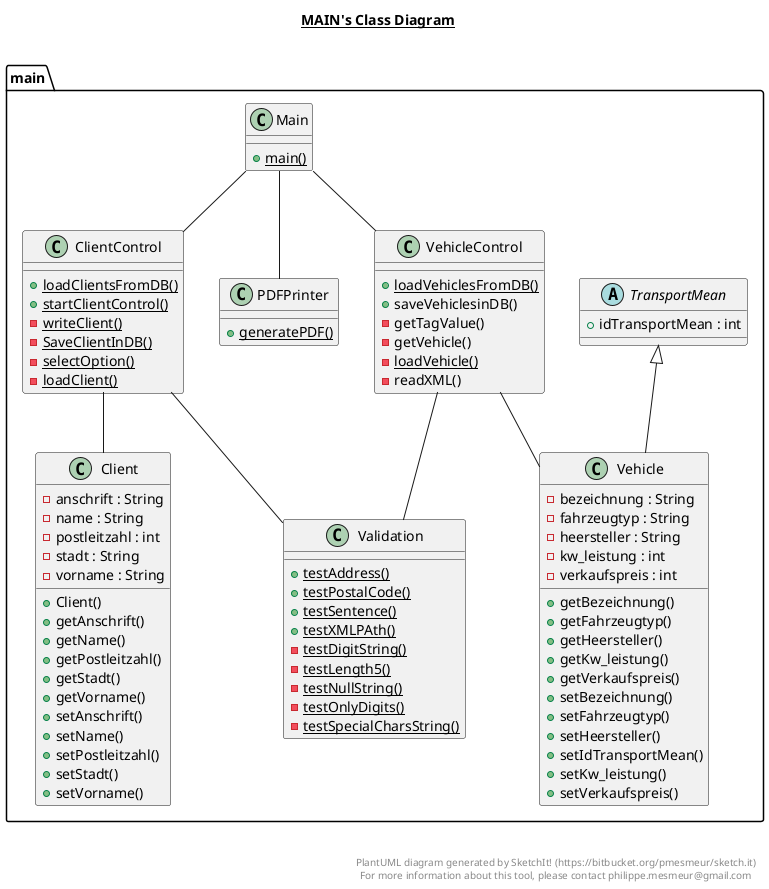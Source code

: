 @startuml

title __MAIN's Class Diagram__\n

  namespace main {
    class main.Client {
        - anschrift : String
        - name : String
        - postleitzahl : int
        - stadt : String
        - vorname : String
        + Client()
        + getAnschrift()
        + getName()
        + getPostleitzahl()
        + getStadt()
        + getVorname()
        + setAnschrift()
        + setName()
        + setPostleitzahl()
        + setStadt()
        + setVorname()
    }
  }


  namespace main {
    class main.ClientControl {
        {static} + loadClientsFromDB()
        {static} + startClientControl()
        {static} - writeClient()
        {static} - SaveClientInDB()
        {static} - selectOption()
        {static} - loadClient()
    }
  }
  

  namespace main {
    class main.Main {
        {static} + main()
    }
  }
  

  namespace main {
    class main.PDFPrinter {
        {static} + generatePDF()
    }
  }
  

  namespace main {
    abstract class main.TransportMean {
        + idTransportMean : int
    }
  }
  

  namespace main {
    class main.Validation {
        {static} + testAddress()
        {static} + testPostalCode()
        {static} + testSentence()
        {static} + testXMLPAth()
        {static} - testDigitString()
        {static} - testLength5()
        {static} - testNullString()
        {static} - testOnlyDigits()
        {static} - testSpecialCharsString()
    }
  }
  

  namespace main {
    class main.Vehicle {
        - bezeichnung : String
        - fahrzeugtyp : String
        - heersteller : String
        - kw_leistung : int
        - verkaufspreis : int
        + getBezeichnung()
        + getFahrzeugtyp()
        + getHeersteller()
        + getKw_leistung()
        + getVerkaufspreis()
        + setBezeichnung()
        + setFahrzeugtyp()
        + setHeersteller()
        + setIdTransportMean()
        + setKw_leistung()
        + setVerkaufspreis()
    }
  }
  

  namespace main {
    class main.VehicleControl {
        {static} + loadVehiclesFromDB()
        + saveVehiclesinDB()
        - getTagValue()
        - getVehicle()
        {static} - loadVehicle()
        - readXML()
    }
  }
  

  main.Vehicle -up-|> main.TransportMean

  main.Main--main.ClientControl
  main.Main--main.VehicleControl
  main.Main--main.PDFPrinter
  main.VehicleControl--main.Vehicle
  main.ClientControl--main.Client
  main.VehicleControl--main.Validation
  main.ClientControl--main.Validation


right footer


PlantUML diagram generated by SketchIt! (https://bitbucket.org/pmesmeur/sketch.it)
For more information about this tool, please contact philippe.mesmeur@gmail.com
endfooter

@enduml
